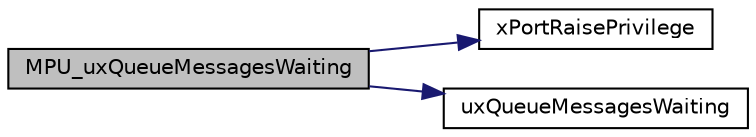 digraph "MPU_uxQueueMessagesWaiting"
{
  edge [fontname="Helvetica",fontsize="10",labelfontname="Helvetica",labelfontsize="10"];
  node [fontname="Helvetica",fontsize="10",shape=record];
  rankdir="LR";
  Node24 [label="MPU_uxQueueMessagesWaiting",height=0.2,width=0.4,color="black", fillcolor="grey75", style="filled", fontcolor="black"];
  Node24 -> Node25 [color="midnightblue",fontsize="10",style="solid",fontname="Helvetica"];
  Node25 [label="xPortRaisePrivilege",height=0.2,width=0.4,color="black", fillcolor="white", style="filled",URL="$mpu__wrappers_8c.html#ac42aa31652a6e8158f8ea8a88aad8275"];
  Node24 -> Node26 [color="midnightblue",fontsize="10",style="solid",fontname="Helvetica"];
  Node26 [label="uxQueueMessagesWaiting",height=0.2,width=0.4,color="black", fillcolor="white", style="filled",URL="$queue_8h.html#add7ee0701ba35904d190811b9e5a4eda"];
}

